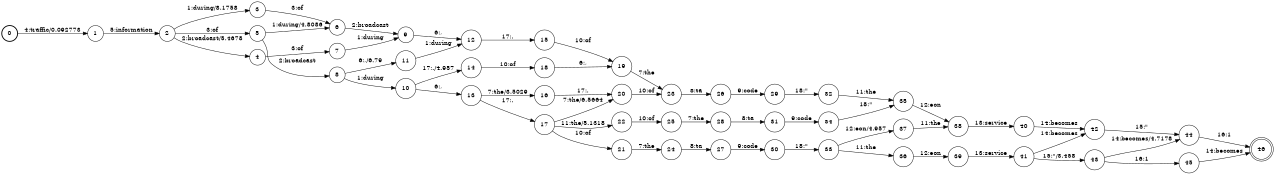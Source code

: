 digraph FST {
rankdir = LR;
size = "8.5,11";
label = "";
center = 1;
orientation = Portrait;
ranksep = "0.4";
nodesep = "0.25";
0 [label = "0", shape = circle, style = bold, fontsize = 14]
	0 -> 1 [label = "4:traffic/0.092773", fontsize = 14];
1 [label = "1", shape = circle, style = solid, fontsize = 14]
	1 -> 2 [label = "5:information", fontsize = 14];
2 [label = "2", shape = circle, style = solid, fontsize = 14]
	2 -> 3 [label = "1:during/8.1758", fontsize = 14];
	2 -> 4 [label = "2:broadcast/5.4678", fontsize = 14];
	2 -> 5 [label = "3:of", fontsize = 14];
3 [label = "3", shape = circle, style = solid, fontsize = 14]
	3 -> 6 [label = "3:of", fontsize = 14];
4 [label = "4", shape = circle, style = solid, fontsize = 14]
	4 -> 7 [label = "3:of", fontsize = 14];
5 [label = "5", shape = circle, style = solid, fontsize = 14]
	5 -> 6 [label = "1:during/4.8086", fontsize = 14];
	5 -> 8 [label = "2:broadcast", fontsize = 14];
6 [label = "6", shape = circle, style = solid, fontsize = 14]
	6 -> 9 [label = "2:broadcast", fontsize = 14];
7 [label = "7", shape = circle, style = solid, fontsize = 14]
	7 -> 9 [label = "1:during", fontsize = 14];
8 [label = "8", shape = circle, style = solid, fontsize = 14]
	8 -> 10 [label = "1:during", fontsize = 14];
	8 -> 11 [label = "6:,/6.79", fontsize = 14];
9 [label = "9", shape = circle, style = solid, fontsize = 14]
	9 -> 12 [label = "6:,", fontsize = 14];
10 [label = "10", shape = circle, style = solid, fontsize = 14]
	10 -> 13 [label = "6:,", fontsize = 14];
	10 -> 14 [label = "17:./4.957", fontsize = 14];
11 [label = "11", shape = circle, style = solid, fontsize = 14]
	11 -> 12 [label = "1:during", fontsize = 14];
12 [label = "12", shape = circle, style = solid, fontsize = 14]
	12 -> 15 [label = "17:.", fontsize = 14];
13 [label = "13", shape = circle, style = solid, fontsize = 14]
	13 -> 16 [label = "7:the/3.5029", fontsize = 14];
	13 -> 17 [label = "17:.", fontsize = 14];
14 [label = "14", shape = circle, style = solid, fontsize = 14]
	14 -> 18 [label = "10:of", fontsize = 14];
15 [label = "15", shape = circle, style = solid, fontsize = 14]
	15 -> 19 [label = "10:of", fontsize = 14];
16 [label = "16", shape = circle, style = solid, fontsize = 14]
	16 -> 20 [label = "17:.", fontsize = 14];
17 [label = "17", shape = circle, style = solid, fontsize = 14]
	17 -> 21 [label = "10:of", fontsize = 14];
	17 -> 20 [label = "7:the/6.5664", fontsize = 14];
	17 -> 22 [label = "11:the/5.1318", fontsize = 14];
18 [label = "18", shape = circle, style = solid, fontsize = 14]
	18 -> 19 [label = "6:,", fontsize = 14];
19 [label = "19", shape = circle, style = solid, fontsize = 14]
	19 -> 23 [label = "7:the", fontsize = 14];
20 [label = "20", shape = circle, style = solid, fontsize = 14]
	20 -> 23 [label = "10:of", fontsize = 14];
21 [label = "21", shape = circle, style = solid, fontsize = 14]
	21 -> 24 [label = "7:the", fontsize = 14];
22 [label = "22", shape = circle, style = solid, fontsize = 14]
	22 -> 25 [label = "10:of", fontsize = 14];
23 [label = "23", shape = circle, style = solid, fontsize = 14]
	23 -> 26 [label = "8:ta", fontsize = 14];
24 [label = "24", shape = circle, style = solid, fontsize = 14]
	24 -> 27 [label = "8:ta", fontsize = 14];
25 [label = "25", shape = circle, style = solid, fontsize = 14]
	25 -> 28 [label = "7:the", fontsize = 14];
26 [label = "26", shape = circle, style = solid, fontsize = 14]
	26 -> 29 [label = "9:code", fontsize = 14];
27 [label = "27", shape = circle, style = solid, fontsize = 14]
	27 -> 30 [label = "9:code", fontsize = 14];
28 [label = "28", shape = circle, style = solid, fontsize = 14]
	28 -> 31 [label = "8:ta", fontsize = 14];
29 [label = "29", shape = circle, style = solid, fontsize = 14]
	29 -> 32 [label = "18:&quot;", fontsize = 14];
30 [label = "30", shape = circle, style = solid, fontsize = 14]
	30 -> 33 [label = "18:&quot;", fontsize = 14];
31 [label = "31", shape = circle, style = solid, fontsize = 14]
	31 -> 34 [label = "9:code", fontsize = 14];
32 [label = "32", shape = circle, style = solid, fontsize = 14]
	32 -> 35 [label = "11:the", fontsize = 14];
33 [label = "33", shape = circle, style = solid, fontsize = 14]
	33 -> 36 [label = "11:the", fontsize = 14];
	33 -> 37 [label = "12:eon/4.957", fontsize = 14];
34 [label = "34", shape = circle, style = solid, fontsize = 14]
	34 -> 35 [label = "18:&quot;", fontsize = 14];
35 [label = "35", shape = circle, style = solid, fontsize = 14]
	35 -> 38 [label = "12:eon", fontsize = 14];
36 [label = "36", shape = circle, style = solid, fontsize = 14]
	36 -> 39 [label = "12:eon", fontsize = 14];
37 [label = "37", shape = circle, style = solid, fontsize = 14]
	37 -> 38 [label = "11:the", fontsize = 14];
38 [label = "38", shape = circle, style = solid, fontsize = 14]
	38 -> 40 [label = "13:service", fontsize = 14];
39 [label = "39", shape = circle, style = solid, fontsize = 14]
	39 -> 41 [label = "13:service", fontsize = 14];
40 [label = "40", shape = circle, style = solid, fontsize = 14]
	40 -> 42 [label = "14:becomes", fontsize = 14];
41 [label = "41", shape = circle, style = solid, fontsize = 14]
	41 -> 42 [label = "14:becomes", fontsize = 14];
	41 -> 43 [label = "15:&quot;/3.458", fontsize = 14];
42 [label = "42", shape = circle, style = solid, fontsize = 14]
	42 -> 44 [label = "15:&quot;", fontsize = 14];
43 [label = "43", shape = circle, style = solid, fontsize = 14]
	43 -> 44 [label = "14:becomes/4.7178", fontsize = 14];
	43 -> 45 [label = "16:1", fontsize = 14];
44 [label = "44", shape = circle, style = solid, fontsize = 14]
	44 -> 46 [label = "16:1", fontsize = 14];
45 [label = "45", shape = circle, style = solid, fontsize = 14]
	45 -> 46 [label = "14:becomes", fontsize = 14];
46 [label = "46", shape = doublecircle, style = solid, fontsize = 14]
}
